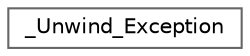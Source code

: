 digraph "Graphical Class Hierarchy"
{
 // LATEX_PDF_SIZE
  bgcolor="transparent";
  edge [fontname=Helvetica,fontsize=10,labelfontname=Helvetica,labelfontsize=10];
  node [fontname=Helvetica,fontsize=10,shape=box,height=0.2,width=0.4];
  rankdir="LR";
  Node0 [id="Node000000",label="_Unwind_Exception",height=0.2,width=0.4,color="grey40", fillcolor="white", style="filled",URL="$struct___unwind___exception.html",tooltip=" "];
}
